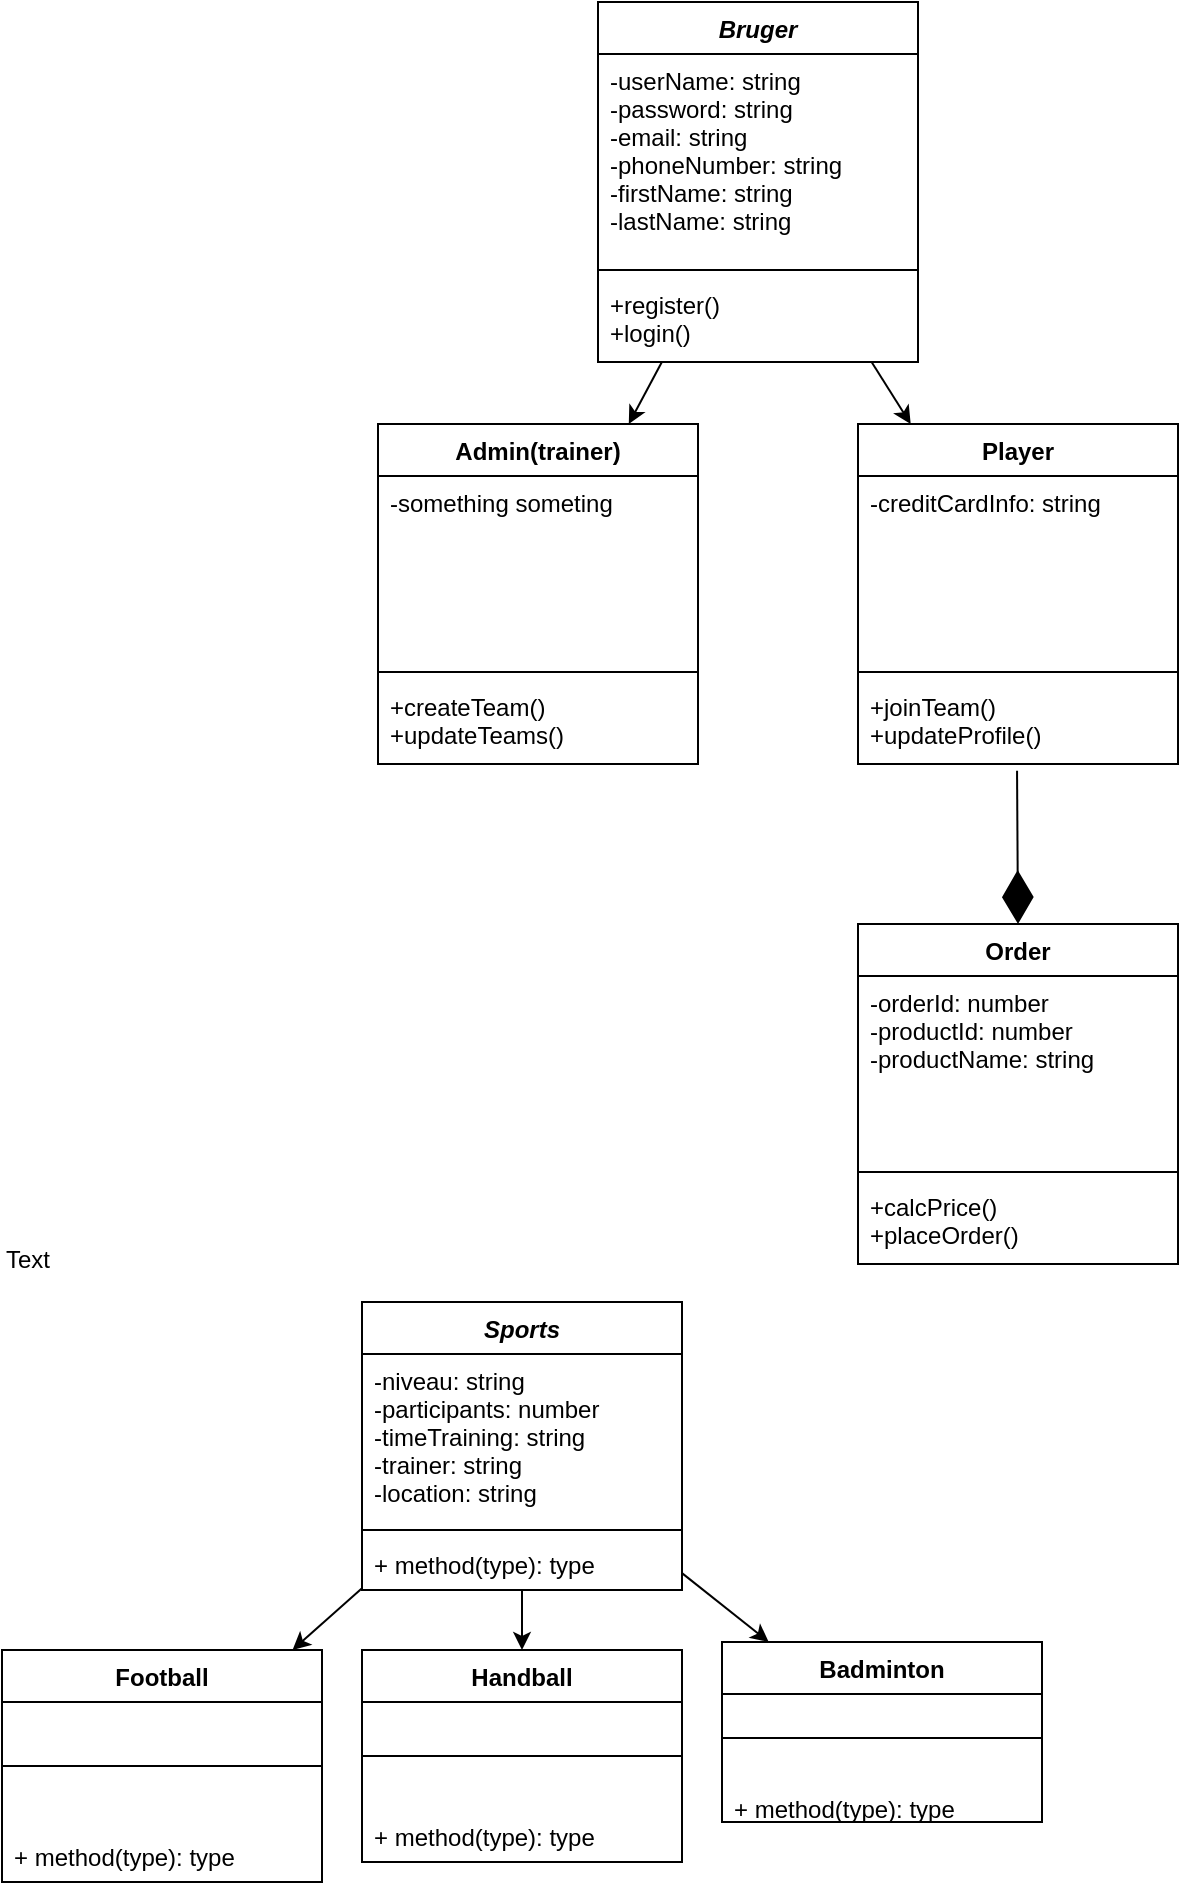 <mxfile version="12.0.0" type="github" pages="1"><diagram id="Vmeegc6ejv_8Vc7JIMB2" name="Page-1"><mxGraphModel dx="1264" dy="534" grid="1" gridSize="10" guides="1" tooltips="1" connect="1" arrows="1" fold="1" page="1" pageScale="1" pageWidth="827" pageHeight="1169" math="0" shadow="0"><root><mxCell id="0"/><mxCell id="1" parent="0"/><mxCell id="K51mfnr3Kgzf52QpoJ1k-43" value="" style="edgeStyle=none;rounded=0;orthogonalLoop=1;jettySize=auto;html=1;" edge="1" parent="1" source="YfjfltWNitnxMf3frFMw-1" target="K51mfnr3Kgzf52QpoJ1k-39"><mxGeometry relative="1" as="geometry"/></mxCell><mxCell id="K51mfnr3Kgzf52QpoJ1k-49" value="" style="edgeStyle=none;rounded=0;orthogonalLoop=1;jettySize=auto;html=1;" edge="1" parent="1" source="YfjfltWNitnxMf3frFMw-1" target="K51mfnr3Kgzf52QpoJ1k-45"><mxGeometry relative="1" as="geometry"/></mxCell><mxCell id="YfjfltWNitnxMf3frFMw-1" value="Bruger" style="swimlane;fontStyle=3;align=center;verticalAlign=top;childLayout=stackLayout;horizontal=1;startSize=26;horizontalStack=0;resizeParent=1;resizeParentMax=0;resizeLast=0;collapsible=1;marginBottom=0;" parent="1" vertex="1"><mxGeometry x="350" y="29" width="160" height="180" as="geometry"><mxRectangle x="350" y="29" width="70" height="26" as="alternateBounds"/></mxGeometry></mxCell><mxCell id="YfjfltWNitnxMf3frFMw-2" value="-userName: string&#10;-password: string&#10;-email: string&#10;-phoneNumber: string&#10;-firstName: string&#10;-lastName: string&#10;&#10;" style="text;strokeColor=none;fillColor=none;align=left;verticalAlign=top;spacingLeft=4;spacingRight=4;overflow=hidden;rotatable=0;points=[[0,0.5],[1,0.5]];portConstraint=eastwest;" parent="YfjfltWNitnxMf3frFMw-1" vertex="1"><mxGeometry y="26" width="160" height="104" as="geometry"/></mxCell><mxCell id="YfjfltWNitnxMf3frFMw-3" value="" style="line;strokeWidth=1;fillColor=none;align=left;verticalAlign=middle;spacingTop=-1;spacingLeft=3;spacingRight=3;rotatable=0;labelPosition=right;points=[];portConstraint=eastwest;" parent="YfjfltWNitnxMf3frFMw-1" vertex="1"><mxGeometry y="130" width="160" height="8" as="geometry"/></mxCell><mxCell id="K51mfnr3Kgzf52QpoJ1k-38" value="+register()&#10;+login()" style="text;strokeColor=none;fillColor=none;align=left;verticalAlign=top;spacingLeft=4;spacingRight=4;overflow=hidden;rotatable=0;points=[[0,0.5],[1,0.5]];portConstraint=eastwest;" vertex="1" parent="YfjfltWNitnxMf3frFMw-1"><mxGeometry y="138" width="160" height="42" as="geometry"/></mxCell><mxCell id="K51mfnr3Kgzf52QpoJ1k-45" value="Admin(trainer)" style="swimlane;fontStyle=1;align=center;verticalAlign=top;childLayout=stackLayout;horizontal=1;startSize=26;horizontalStack=0;resizeParent=1;resizeParentMax=0;resizeLast=0;collapsible=1;marginBottom=0;" vertex="1" parent="1"><mxGeometry x="240" y="240" width="160" height="170" as="geometry"><mxRectangle x="350" y="29" width="70" height="26" as="alternateBounds"/></mxGeometry></mxCell><mxCell id="K51mfnr3Kgzf52QpoJ1k-46" value="-something someting" style="text;strokeColor=none;fillColor=none;align=left;verticalAlign=top;spacingLeft=4;spacingRight=4;overflow=hidden;rotatable=0;points=[[0,0.5],[1,0.5]];portConstraint=eastwest;" vertex="1" parent="K51mfnr3Kgzf52QpoJ1k-45"><mxGeometry y="26" width="160" height="94" as="geometry"/></mxCell><mxCell id="K51mfnr3Kgzf52QpoJ1k-47" value="" style="line;strokeWidth=1;fillColor=none;align=left;verticalAlign=middle;spacingTop=-1;spacingLeft=3;spacingRight=3;rotatable=0;labelPosition=right;points=[];portConstraint=eastwest;" vertex="1" parent="K51mfnr3Kgzf52QpoJ1k-45"><mxGeometry y="120" width="160" height="8" as="geometry"/></mxCell><mxCell id="K51mfnr3Kgzf52QpoJ1k-48" value="+createTeam()&#10;+updateTeams()" style="text;strokeColor=none;fillColor=none;align=left;verticalAlign=top;spacingLeft=4;spacingRight=4;overflow=hidden;rotatable=0;points=[[0,0.5],[1,0.5]];portConstraint=eastwest;" vertex="1" parent="K51mfnr3Kgzf52QpoJ1k-45"><mxGeometry y="128" width="160" height="42" as="geometry"/></mxCell><mxCell id="K51mfnr3Kgzf52QpoJ1k-39" value="Player" style="swimlane;fontStyle=1;align=center;verticalAlign=top;childLayout=stackLayout;horizontal=1;startSize=26;horizontalStack=0;resizeParent=1;resizeParentMax=0;resizeLast=0;collapsible=1;marginBottom=0;" vertex="1" parent="1"><mxGeometry x="480" y="240" width="160" height="170" as="geometry"><mxRectangle x="350" y="29" width="70" height="26" as="alternateBounds"/></mxGeometry></mxCell><mxCell id="K51mfnr3Kgzf52QpoJ1k-40" value="-creditCardInfo: string&#10;" style="text;strokeColor=none;fillColor=none;align=left;verticalAlign=top;spacingLeft=4;spacingRight=4;overflow=hidden;rotatable=0;points=[[0,0.5],[1,0.5]];portConstraint=eastwest;" vertex="1" parent="K51mfnr3Kgzf52QpoJ1k-39"><mxGeometry y="26" width="160" height="94" as="geometry"/></mxCell><mxCell id="K51mfnr3Kgzf52QpoJ1k-41" value="" style="line;strokeWidth=1;fillColor=none;align=left;verticalAlign=middle;spacingTop=-1;spacingLeft=3;spacingRight=3;rotatable=0;labelPosition=right;points=[];portConstraint=eastwest;" vertex="1" parent="K51mfnr3Kgzf52QpoJ1k-39"><mxGeometry y="120" width="160" height="8" as="geometry"/></mxCell><mxCell id="K51mfnr3Kgzf52QpoJ1k-42" value="+joinTeam()&#10;+updateProfile()" style="text;strokeColor=none;fillColor=none;align=left;verticalAlign=top;spacingLeft=4;spacingRight=4;overflow=hidden;rotatable=0;points=[[0,0.5],[1,0.5]];portConstraint=eastwest;" vertex="1" parent="K51mfnr3Kgzf52QpoJ1k-39"><mxGeometry y="128" width="160" height="42" as="geometry"/></mxCell><mxCell id="K51mfnr3Kgzf52QpoJ1k-57" value="Order" style="swimlane;fontStyle=1;align=center;verticalAlign=top;childLayout=stackLayout;horizontal=1;startSize=26;horizontalStack=0;resizeParent=1;resizeParentMax=0;resizeLast=0;collapsible=1;marginBottom=0;" vertex="1" parent="1"><mxGeometry x="480" y="490" width="160" height="170" as="geometry"><mxRectangle x="350" y="29" width="70" height="26" as="alternateBounds"/></mxGeometry></mxCell><mxCell id="K51mfnr3Kgzf52QpoJ1k-58" value="-orderId: number&#10;-productId: number&#10;-productName: string&#10;" style="text;strokeColor=none;fillColor=none;align=left;verticalAlign=top;spacingLeft=4;spacingRight=4;overflow=hidden;rotatable=0;points=[[0,0.5],[1,0.5]];portConstraint=eastwest;" vertex="1" parent="K51mfnr3Kgzf52QpoJ1k-57"><mxGeometry y="26" width="160" height="94" as="geometry"/></mxCell><mxCell id="K51mfnr3Kgzf52QpoJ1k-59" value="" style="line;strokeWidth=1;fillColor=none;align=left;verticalAlign=middle;spacingTop=-1;spacingLeft=3;spacingRight=3;rotatable=0;labelPosition=right;points=[];portConstraint=eastwest;" vertex="1" parent="K51mfnr3Kgzf52QpoJ1k-57"><mxGeometry y="120" width="160" height="8" as="geometry"/></mxCell><mxCell id="K51mfnr3Kgzf52QpoJ1k-60" value="+calcPrice()&#10;+placeOrder()" style="text;strokeColor=none;fillColor=none;align=left;verticalAlign=top;spacingLeft=4;spacingRight=4;overflow=hidden;rotatable=0;points=[[0,0.5],[1,0.5]];portConstraint=eastwest;" vertex="1" parent="K51mfnr3Kgzf52QpoJ1k-57"><mxGeometry y="128" width="160" height="42" as="geometry"/></mxCell><mxCell id="K51mfnr3Kgzf52QpoJ1k-22" value="" style="edgeStyle=none;rounded=0;orthogonalLoop=1;jettySize=auto;html=1;" edge="1" parent="1" source="K51mfnr3Kgzf52QpoJ1k-14" target="K51mfnr3Kgzf52QpoJ1k-18"><mxGeometry relative="1" as="geometry"/></mxCell><mxCell id="K51mfnr3Kgzf52QpoJ1k-27" value="" style="edgeStyle=none;rounded=0;orthogonalLoop=1;jettySize=auto;html=1;" edge="1" parent="1" source="K51mfnr3Kgzf52QpoJ1k-14" target="K51mfnr3Kgzf52QpoJ1k-23"><mxGeometry relative="1" as="geometry"/></mxCell><mxCell id="K51mfnr3Kgzf52QpoJ1k-32" value="" style="edgeStyle=none;rounded=0;orthogonalLoop=1;jettySize=auto;html=1;" edge="1" parent="1" source="K51mfnr3Kgzf52QpoJ1k-14" target="K51mfnr3Kgzf52QpoJ1k-28"><mxGeometry relative="1" as="geometry"/></mxCell><mxCell id="K51mfnr3Kgzf52QpoJ1k-14" value="Sports" style="swimlane;fontStyle=3;align=center;verticalAlign=top;childLayout=stackLayout;horizontal=1;startSize=26;horizontalStack=0;resizeParent=1;resizeParentMax=0;resizeLast=0;collapsible=1;marginBottom=0;" vertex="1" parent="1"><mxGeometry x="232" y="679" width="160" height="144" as="geometry"/></mxCell><mxCell id="K51mfnr3Kgzf52QpoJ1k-15" value="-niveau: string&#10;-participants: number&#10;-timeTraining: string&#10;-trainer: string&#10;-location: string" style="text;strokeColor=none;fillColor=none;align=left;verticalAlign=top;spacingLeft=4;spacingRight=4;overflow=hidden;rotatable=0;points=[[0,0.5],[1,0.5]];portConstraint=eastwest;" vertex="1" parent="K51mfnr3Kgzf52QpoJ1k-14"><mxGeometry y="26" width="160" height="84" as="geometry"/></mxCell><mxCell id="K51mfnr3Kgzf52QpoJ1k-16" value="" style="line;strokeWidth=1;fillColor=none;align=left;verticalAlign=middle;spacingTop=-1;spacingLeft=3;spacingRight=3;rotatable=0;labelPosition=right;points=[];portConstraint=eastwest;" vertex="1" parent="K51mfnr3Kgzf52QpoJ1k-14"><mxGeometry y="110" width="160" height="8" as="geometry"/></mxCell><mxCell id="K51mfnr3Kgzf52QpoJ1k-17" value="+ method(type): type" style="text;strokeColor=none;fillColor=none;align=left;verticalAlign=top;spacingLeft=4;spacingRight=4;overflow=hidden;rotatable=0;points=[[0,0.5],[1,0.5]];portConstraint=eastwest;" vertex="1" parent="K51mfnr3Kgzf52QpoJ1k-14"><mxGeometry y="118" width="160" height="26" as="geometry"/></mxCell><mxCell id="K51mfnr3Kgzf52QpoJ1k-28" value="Handball" style="swimlane;fontStyle=1;align=center;verticalAlign=top;childLayout=stackLayout;horizontal=1;startSize=26;horizontalStack=0;resizeParent=1;resizeParentMax=0;resizeLast=0;collapsible=1;marginBottom=0;" vertex="1" parent="1"><mxGeometry x="232" y="853" width="160" height="106" as="geometry"/></mxCell><mxCell id="K51mfnr3Kgzf52QpoJ1k-30" value="" style="line;strokeWidth=1;fillColor=none;align=left;verticalAlign=middle;spacingTop=-1;spacingLeft=3;spacingRight=3;rotatable=0;labelPosition=right;points=[];portConstraint=eastwest;" vertex="1" parent="K51mfnr3Kgzf52QpoJ1k-28"><mxGeometry y="26" width="160" height="54" as="geometry"/></mxCell><mxCell id="K51mfnr3Kgzf52QpoJ1k-31" value="+ method(type): type" style="text;strokeColor=none;fillColor=none;align=left;verticalAlign=top;spacingLeft=4;spacingRight=4;overflow=hidden;rotatable=0;points=[[0,0.5],[1,0.5]];portConstraint=eastwest;" vertex="1" parent="K51mfnr3Kgzf52QpoJ1k-28"><mxGeometry y="80" width="160" height="26" as="geometry"/></mxCell><mxCell id="K51mfnr3Kgzf52QpoJ1k-23" value="Badminton" style="swimlane;fontStyle=1;align=center;verticalAlign=top;childLayout=stackLayout;horizontal=1;startSize=26;horizontalStack=0;resizeParent=1;resizeParentMax=0;resizeLast=0;collapsible=1;marginBottom=0;" vertex="1" parent="1"><mxGeometry x="412" y="849" width="160" height="90" as="geometry"/></mxCell><mxCell id="K51mfnr3Kgzf52QpoJ1k-25" value="" style="line;strokeWidth=1;fillColor=none;align=left;verticalAlign=middle;spacingTop=-1;spacingLeft=3;spacingRight=3;rotatable=0;labelPosition=right;points=[];portConstraint=eastwest;" vertex="1" parent="K51mfnr3Kgzf52QpoJ1k-23"><mxGeometry y="26" width="160" height="44" as="geometry"/></mxCell><mxCell id="K51mfnr3Kgzf52QpoJ1k-26" value="+ method(type): type" style="text;strokeColor=none;fillColor=none;align=left;verticalAlign=top;spacingLeft=4;spacingRight=4;overflow=hidden;rotatable=0;points=[[0,0.5],[1,0.5]];portConstraint=eastwest;" vertex="1" parent="K51mfnr3Kgzf52QpoJ1k-23"><mxGeometry y="70" width="160" height="20" as="geometry"/></mxCell><mxCell id="K51mfnr3Kgzf52QpoJ1k-18" value="Football" style="swimlane;fontStyle=1;align=center;verticalAlign=top;childLayout=stackLayout;horizontal=1;startSize=26;horizontalStack=0;resizeParent=1;resizeParentMax=0;resizeLast=0;collapsible=1;marginBottom=0;" vertex="1" parent="1"><mxGeometry x="52" y="853" width="160" height="116" as="geometry"/></mxCell><mxCell id="K51mfnr3Kgzf52QpoJ1k-20" value="" style="line;strokeWidth=1;fillColor=none;align=left;verticalAlign=middle;spacingTop=-1;spacingLeft=3;spacingRight=3;rotatable=0;labelPosition=right;points=[];portConstraint=eastwest;" vertex="1" parent="K51mfnr3Kgzf52QpoJ1k-18"><mxGeometry y="26" width="160" height="64" as="geometry"/></mxCell><mxCell id="K51mfnr3Kgzf52QpoJ1k-21" value="+ method(type): type" style="text;strokeColor=none;fillColor=none;align=left;verticalAlign=top;spacingLeft=4;spacingRight=4;overflow=hidden;rotatable=0;points=[[0,0.5],[1,0.5]];portConstraint=eastwest;" vertex="1" parent="K51mfnr3Kgzf52QpoJ1k-18"><mxGeometry y="90" width="160" height="26" as="geometry"/></mxCell><mxCell id="K51mfnr3Kgzf52QpoJ1k-52" value="Text" style="text;html=1;resizable=0;points=[];autosize=1;align=left;verticalAlign=top;spacingTop=-4;" vertex="1" parent="1"><mxGeometry x="52" y="648" width="40" height="20" as="geometry"/></mxCell><mxCell id="K51mfnr3Kgzf52QpoJ1k-63" value="" style="endArrow=diamondThin;endFill=1;endSize=24;html=1;entryX=0.5;entryY=0;entryDx=0;entryDy=0;exitX=0.497;exitY=1.081;exitDx=0;exitDy=0;exitPerimeter=0;" edge="1" parent="1" source="K51mfnr3Kgzf52QpoJ1k-42" target="K51mfnr3Kgzf52QpoJ1k-57"><mxGeometry width="160" relative="1" as="geometry"><mxPoint x="520" y="480" as="sourcePoint"/><mxPoint x="570" y="760" as="targetPoint"/></mxGeometry></mxCell></root></mxGraphModel></diagram></mxfile>